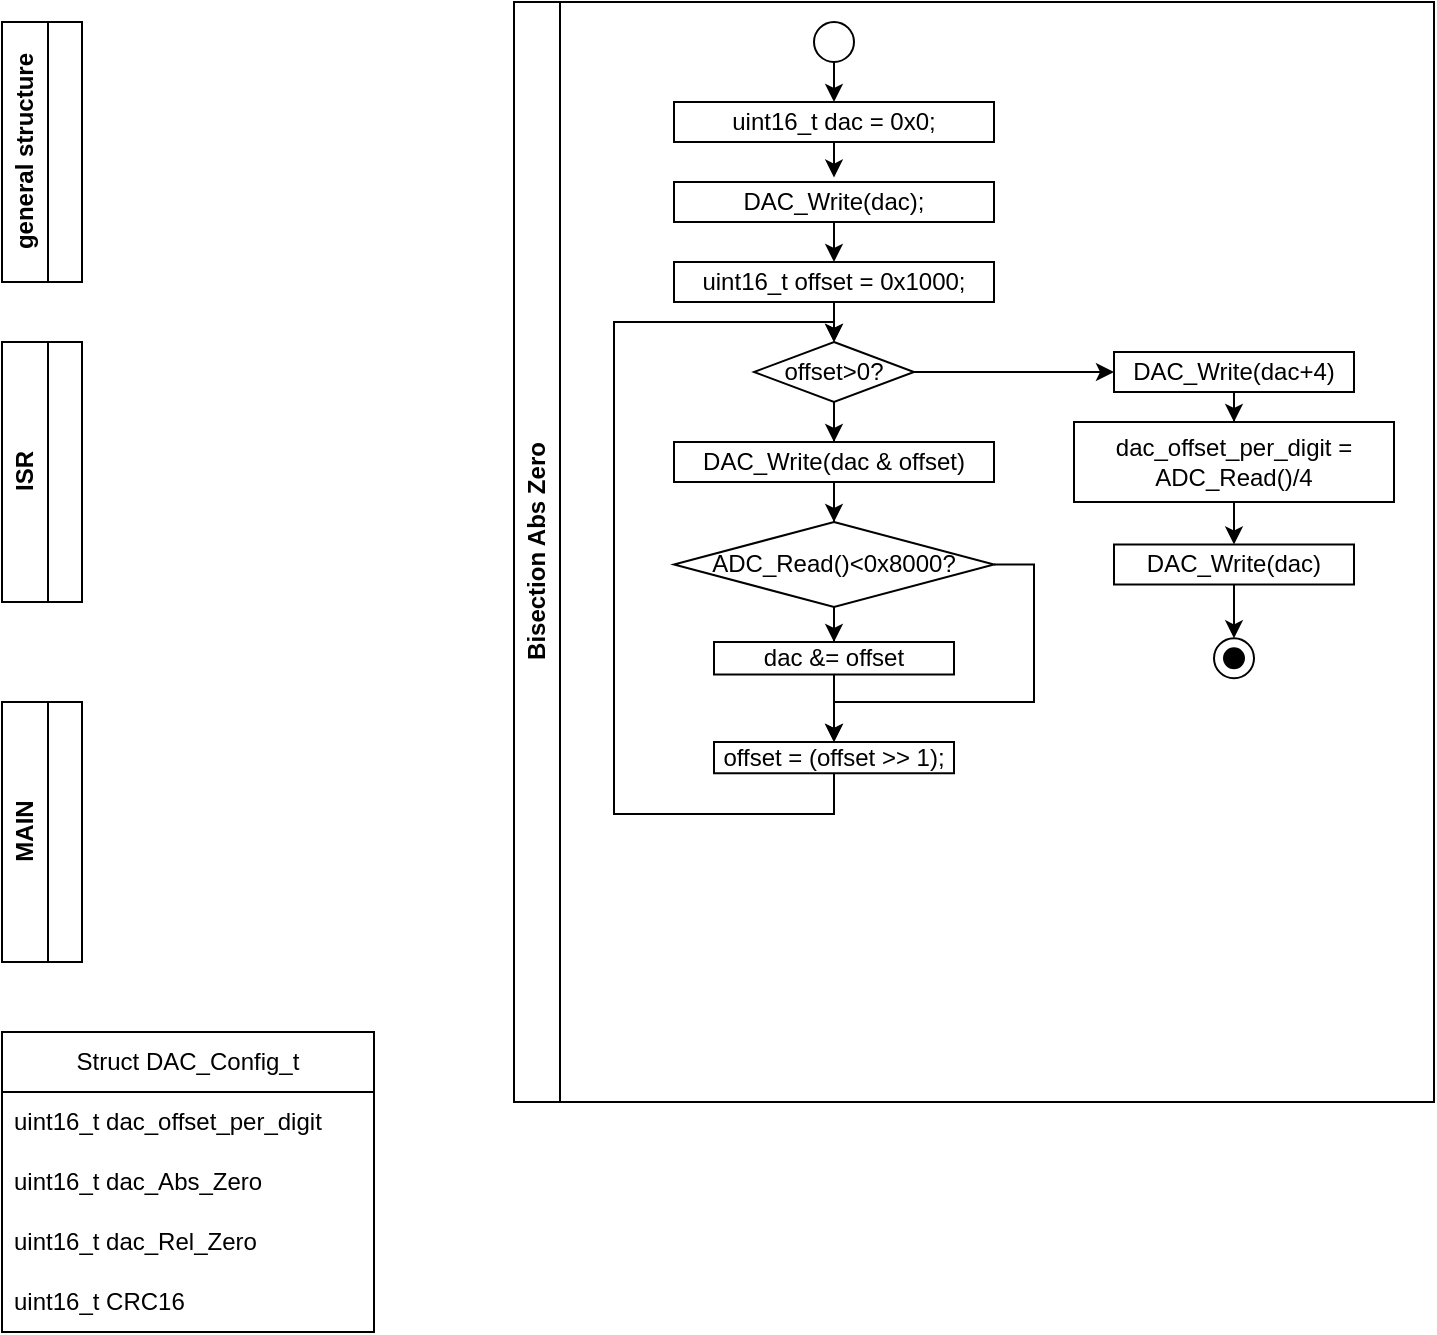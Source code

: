 <mxfile version="21.6.8" type="device">
  <diagram name="Seite-1" id="0xRWrOWs2Q22p2dFtw91">
    <mxGraphModel dx="1728" dy="998" grid="1" gridSize="10" guides="1" tooltips="1" connect="1" arrows="1" fold="1" page="1" pageScale="1" pageWidth="827" pageHeight="1169" math="0" shadow="0">
      <root>
        <mxCell id="0" />
        <mxCell id="1" parent="0" />
        <mxCell id="giKhaPo_mACQfktI18R5-3" value="general structure" style="swimlane;horizontal=0;whiteSpace=wrap;html=1;" vertex="1" collapsed="1" parent="1">
          <mxGeometry x="14" y="80" width="40" height="130" as="geometry">
            <mxRectangle x="14" y="80" width="570" height="484" as="alternateBounds" />
          </mxGeometry>
        </mxCell>
        <mxCell id="B66Gg8gdmocd1PTKvk_F-1" value="" style="ellipse;whiteSpace=wrap;html=1;" parent="giKhaPo_mACQfktI18R5-3" vertex="1">
          <mxGeometry x="116" y="19" width="20" height="20" as="geometry" />
        </mxCell>
        <mxCell id="B66Gg8gdmocd1PTKvk_F-2" value="" style="endArrow=none;html=1;rounded=0;entryX=0.5;entryY=1;entryDx=0;entryDy=0;exitX=0.5;exitY=0;exitDx=0;exitDy=0;" parent="giKhaPo_mACQfktI18R5-3" source="B66Gg8gdmocd1PTKvk_F-9" target="B66Gg8gdmocd1PTKvk_F-1" edge="1">
          <mxGeometry width="50" height="50" relative="1" as="geometry">
            <mxPoint x="126" y="389" as="sourcePoint" />
            <mxPoint x="226" y="69" as="targetPoint" />
          </mxGeometry>
        </mxCell>
        <mxCell id="B66Gg8gdmocd1PTKvk_F-3" value="HAL_Init()" style="rounded=0;whiteSpace=wrap;html=1;" parent="giKhaPo_mACQfktI18R5-3" vertex="1">
          <mxGeometry x="46" y="69" width="160" height="20" as="geometry" />
        </mxCell>
        <mxCell id="B66Gg8gdmocd1PTKvk_F-4" value="&amp;nbsp;SystemClock_Config()" style="rounded=0;whiteSpace=wrap;html=1;" parent="giKhaPo_mACQfktI18R5-3" vertex="1">
          <mxGeometry x="46" y="137" width="160" height="20" as="geometry" />
        </mxCell>
        <mxCell id="B66Gg8gdmocd1PTKvk_F-5" value="MX_GPIO_Init()" style="rounded=0;whiteSpace=wrap;html=1;" parent="giKhaPo_mACQfktI18R5-3" vertex="1">
          <mxGeometry x="46" y="205" width="160" height="20" as="geometry" />
        </mxCell>
        <mxCell id="B66Gg8gdmocd1PTKvk_F-6" value="MX_ADC_Init()" style="rounded=0;whiteSpace=wrap;html=1;" parent="giKhaPo_mACQfktI18R5-3" vertex="1">
          <mxGeometry x="46" y="273" width="160" height="20" as="geometry" />
        </mxCell>
        <mxCell id="B66Gg8gdmocd1PTKvk_F-8" value="MX_SPI1_Init()" style="rounded=0;whiteSpace=wrap;html=1;" parent="giKhaPo_mACQfktI18R5-3" vertex="1">
          <mxGeometry x="46" y="341" width="160" height="20" as="geometry" />
        </mxCell>
        <mxCell id="B66Gg8gdmocd1PTKvk_F-9" value="" style="ellipse;whiteSpace=wrap;html=1;" parent="giKhaPo_mACQfktI18R5-3" vertex="1">
          <mxGeometry x="116" y="464" width="20" height="20" as="geometry" />
        </mxCell>
        <mxCell id="B66Gg8gdmocd1PTKvk_F-10" value="" style="ellipse;whiteSpace=wrap;html=1;fillStyle=solid;fillColor=#000000;" parent="giKhaPo_mACQfktI18R5-3" vertex="1">
          <mxGeometry x="121" y="469" width="10" height="10" as="geometry" />
        </mxCell>
        <mxCell id="B66Gg8gdmocd1PTKvk_F-11" value="" style="endArrow=none;dashed=1;html=1;rounded=0;" parent="giKhaPo_mACQfktI18R5-3" edge="1">
          <mxGeometry width="50" height="50" relative="1" as="geometry">
            <mxPoint x="216" y="209" as="sourcePoint" />
            <mxPoint x="366" y="209" as="targetPoint" />
          </mxGeometry>
        </mxCell>
        <mxCell id="B66Gg8gdmocd1PTKvk_F-12" value="&lt;h1&gt;EXTI für Button (GPIO A10)&lt;/h1&gt;&lt;p&gt;Wakeup-source GPIO, Callback Buttonhandler&lt;/p&gt;" style="text;html=1;strokeColor=none;fillColor=none;spacing=5;spacingTop=-20;whiteSpace=wrap;overflow=hidden;rounded=0;" parent="giKhaPo_mACQfktI18R5-3" vertex="1">
          <mxGeometry x="380" y="189" width="190" height="120" as="geometry" />
        </mxCell>
        <mxCell id="B66Gg8gdmocd1PTKvk_F-13" value="Enter_Sleep_Mode()" style="rounded=0;whiteSpace=wrap;html=1;" parent="giKhaPo_mACQfktI18R5-3" vertex="1">
          <mxGeometry x="46" y="409" width="160" height="20" as="geometry" />
        </mxCell>
        <mxCell id="giKhaPo_mACQfktI18R5-4" value="ISR" style="swimlane;horizontal=0;whiteSpace=wrap;html=1;" vertex="1" collapsed="1" parent="1">
          <mxGeometry x="14" y="240" width="40" height="130" as="geometry">
            <mxRectangle x="14" y="240" width="296" height="300" as="alternateBounds" />
          </mxGeometry>
        </mxCell>
        <mxCell id="giKhaPo_mACQfktI18R5-18" value="" style="ellipse;whiteSpace=wrap;html=1;" vertex="1" parent="giKhaPo_mACQfktI18R5-4">
          <mxGeometry x="176" y="20" width="20" height="20" as="geometry" />
        </mxCell>
        <mxCell id="giKhaPo_mACQfktI18R5-19" value="" style="ellipse;whiteSpace=wrap;html=1;" vertex="1" parent="giKhaPo_mACQfktI18R5-4">
          <mxGeometry x="176" y="260" width="20" height="20" as="geometry" />
        </mxCell>
        <mxCell id="giKhaPo_mACQfktI18R5-20" value="" style="ellipse;whiteSpace=wrap;html=1;fillStyle=solid;fillColor=#000000;" vertex="1" parent="giKhaPo_mACQfktI18R5-4">
          <mxGeometry x="181" y="265" width="10" height="10" as="geometry" />
        </mxCell>
        <mxCell id="giKhaPo_mACQfktI18R5-24" value="" style="endArrow=none;html=1;rounded=0;entryX=0.5;entryY=1;entryDx=0;entryDy=0;exitX=0.5;exitY=0;exitDx=0;exitDy=0;" edge="1" parent="giKhaPo_mACQfktI18R5-4" source="giKhaPo_mACQfktI18R5-19" target="giKhaPo_mACQfktI18R5-18">
          <mxGeometry width="50" height="50" relative="1" as="geometry">
            <mxPoint x="246" y="160" as="sourcePoint" />
            <mxPoint x="296" y="110" as="targetPoint" />
          </mxGeometry>
        </mxCell>
        <mxCell id="giKhaPo_mACQfktI18R5-21" value="Enqueue_Event()" style="rounded=0;whiteSpace=wrap;html=1;" vertex="1" parent="giKhaPo_mACQfktI18R5-4">
          <mxGeometry x="101" y="70" width="170" height="30" as="geometry" />
        </mxCell>
        <mxCell id="giKhaPo_mACQfktI18R5-22" value="Disable_Sleep_Mode()" style="rounded=0;whiteSpace=wrap;html=1;" vertex="1" parent="giKhaPo_mACQfktI18R5-4">
          <mxGeometry x="101" y="140" width="170" height="30" as="geometry" />
        </mxCell>
        <mxCell id="giKhaPo_mACQfktI18R5-23" value="Clear_NVIC()" style="rounded=0;whiteSpace=wrap;html=1;" vertex="1" parent="giKhaPo_mACQfktI18R5-4">
          <mxGeometry x="101" y="210" width="170" height="30" as="geometry" />
        </mxCell>
        <mxCell id="giKhaPo_mACQfktI18R5-25" value="MAIN" style="swimlane;horizontal=0;whiteSpace=wrap;html=1;" vertex="1" collapsed="1" parent="1">
          <mxGeometry x="14" y="420" width="40" height="130" as="geometry">
            <mxRectangle x="14" y="420" width="596" height="440" as="alternateBounds" />
          </mxGeometry>
        </mxCell>
        <mxCell id="giKhaPo_mACQfktI18R5-26" value="" style="ellipse;whiteSpace=wrap;html=1;" vertex="1" parent="giKhaPo_mACQfktI18R5-25">
          <mxGeometry x="176" y="20" width="20" height="20" as="geometry" />
        </mxCell>
        <mxCell id="giKhaPo_mACQfktI18R5-27" value="" style="ellipse;whiteSpace=wrap;html=1;" vertex="1" parent="giKhaPo_mACQfktI18R5-25">
          <mxGeometry x="373" y="410" width="20" height="20" as="geometry" />
        </mxCell>
        <mxCell id="giKhaPo_mACQfktI18R5-28" value="" style="ellipse;whiteSpace=wrap;html=1;fillStyle=solid;fillColor=#000000;direction=south;" vertex="1" parent="giKhaPo_mACQfktI18R5-25">
          <mxGeometry x="378" y="415" width="10" height="10" as="geometry" />
        </mxCell>
        <mxCell id="giKhaPo_mACQfktI18R5-29" value="" style="endArrow=none;html=1;rounded=0;entryX=0.5;entryY=1;entryDx=0;entryDy=0;exitX=0.5;exitY=0;exitDx=0;exitDy=0;" edge="1" parent="giKhaPo_mACQfktI18R5-25" source="giKhaPo_mACQfktI18R5-41" target="giKhaPo_mACQfktI18R5-26">
          <mxGeometry width="50" height="50" relative="1" as="geometry">
            <mxPoint x="246" y="160" as="sourcePoint" />
            <mxPoint x="296" y="110" as="targetPoint" />
          </mxGeometry>
        </mxCell>
        <mxCell id="giKhaPo_mACQfktI18R5-33" value="evt = Dequeue_Event()" style="rounded=0;whiteSpace=wrap;html=1;" vertex="1" parent="giKhaPo_mACQfktI18R5-25">
          <mxGeometry x="96" y="70" width="184" height="20" as="geometry" />
        </mxCell>
        <mxCell id="giKhaPo_mACQfktI18R5-34" value="evt != NULL?" style="rhombus;whiteSpace=wrap;html=1;" vertex="1" parent="giKhaPo_mACQfktI18R5-25">
          <mxGeometry x="132" y="124" width="108" height="40" as="geometry" />
        </mxCell>
        <mxCell id="giKhaPo_mACQfktI18R5-36" style="edgeStyle=orthogonalEdgeStyle;rounded=0;orthogonalLoop=1;jettySize=auto;html=1;exitX=0.5;exitY=0;exitDx=0;exitDy=0;entryX=1;entryY=0.5;entryDx=0;entryDy=0;endArrow=none;endFill=0;" edge="1" parent="giKhaPo_mACQfktI18R5-25" source="giKhaPo_mACQfktI18R5-35" target="giKhaPo_mACQfktI18R5-34">
          <mxGeometry relative="1" as="geometry" />
        </mxCell>
        <mxCell id="giKhaPo_mACQfktI18R5-35" value="Enter_Sleep_Mode()" style="rounded=0;whiteSpace=wrap;html=1;" vertex="1" parent="giKhaPo_mACQfktI18R5-25">
          <mxGeometry x="320" y="200" width="126" height="20" as="geometry" />
        </mxCell>
        <mxCell id="giKhaPo_mACQfktI18R5-40" style="edgeStyle=orthogonalEdgeStyle;rounded=0;orthogonalLoop=1;jettySize=auto;html=1;exitX=0.5;exitY=0;exitDx=0;exitDy=0;entryX=0.5;entryY=1;entryDx=0;entryDy=0;endArrow=none;endFill=0;" edge="1" parent="giKhaPo_mACQfktI18R5-25" source="giKhaPo_mACQfktI18R5-37" target="giKhaPo_mACQfktI18R5-35">
          <mxGeometry relative="1" as="geometry" />
        </mxCell>
        <mxCell id="giKhaPo_mACQfktI18R5-37" value="" style="ellipse;whiteSpace=wrap;html=1;" vertex="1" parent="giKhaPo_mACQfktI18R5-25">
          <mxGeometry x="373" y="240" width="20" height="20" as="geometry" />
        </mxCell>
        <mxCell id="giKhaPo_mACQfktI18R5-38" value="" style="ellipse;whiteSpace=wrap;html=1;fillStyle=solid;fillColor=#000000;direction=south;" vertex="1" parent="giKhaPo_mACQfktI18R5-25">
          <mxGeometry x="378" y="245" width="10" height="10" as="geometry" />
        </mxCell>
        <mxCell id="giKhaPo_mACQfktI18R5-41" value="button_Duration = 0" style="rounded=0;whiteSpace=wrap;html=1;" vertex="1" parent="giKhaPo_mACQfktI18R5-25">
          <mxGeometry x="94" y="200" width="184" height="20" as="geometry" />
        </mxCell>
        <mxCell id="giKhaPo_mACQfktI18R5-42" value="" style="endArrow=none;html=1;rounded=0;entryX=0.5;entryY=1;entryDx=0;entryDy=0;exitX=0.5;exitY=0;exitDx=0;exitDy=0;" edge="1" parent="giKhaPo_mACQfktI18R5-25" source="giKhaPo_mACQfktI18R5-45" target="giKhaPo_mACQfktI18R5-41">
          <mxGeometry width="50" height="50" relative="1" as="geometry">
            <mxPoint x="200" y="880" as="sourcePoint" />
            <mxPoint x="200" y="460" as="targetPoint" />
          </mxGeometry>
        </mxCell>
        <mxCell id="giKhaPo_mACQfktI18R5-48" style="edgeStyle=orthogonalEdgeStyle;rounded=0;orthogonalLoop=1;jettySize=auto;html=1;exitX=1;exitY=0.5;exitDx=0;exitDy=0;entryX=0.5;entryY=0;entryDx=0;entryDy=0;endArrow=none;endFill=0;" edge="1" parent="giKhaPo_mACQfktI18R5-25" source="giKhaPo_mACQfktI18R5-43" target="giKhaPo_mACQfktI18R5-47">
          <mxGeometry relative="1" as="geometry" />
        </mxCell>
        <mxCell id="giKhaPo_mACQfktI18R5-43" value="Button_Pressed()?" style="rhombus;whiteSpace=wrap;html=1;" vertex="1" parent="giKhaPo_mACQfktI18R5-25">
          <mxGeometry x="112" y="260" width="148" height="40" as="geometry" />
        </mxCell>
        <mxCell id="giKhaPo_mACQfktI18R5-44" value="button_Duration ++" style="rounded=0;whiteSpace=wrap;html=1;" vertex="1" parent="giKhaPo_mACQfktI18R5-25">
          <mxGeometry x="94" y="320" width="184" height="20" as="geometry" />
        </mxCell>
        <mxCell id="giKhaPo_mACQfktI18R5-46" style="edgeStyle=orthogonalEdgeStyle;rounded=0;orthogonalLoop=1;jettySize=auto;html=1;exitX=0.5;exitY=1;exitDx=0;exitDy=0;entryX=0.5;entryY=0;entryDx=0;entryDy=0;endArrow=none;endFill=0;" edge="1" parent="giKhaPo_mACQfktI18R5-25" source="giKhaPo_mACQfktI18R5-45" target="giKhaPo_mACQfktI18R5-43">
          <mxGeometry relative="1" as="geometry">
            <Array as="points">
              <mxPoint x="186" y="400" />
              <mxPoint x="66" y="400" />
              <mxPoint x="66" y="240" />
              <mxPoint x="186" y="240" />
            </Array>
          </mxGeometry>
        </mxCell>
        <mxCell id="giKhaPo_mACQfktI18R5-45" value="Delay()" style="rounded=0;whiteSpace=wrap;html=1;" vertex="1" parent="giKhaPo_mACQfktI18R5-25">
          <mxGeometry x="94" y="360" width="184" height="20" as="geometry" />
        </mxCell>
        <mxCell id="giKhaPo_mACQfktI18R5-49" style="edgeStyle=orthogonalEdgeStyle;rounded=0;orthogonalLoop=1;jettySize=auto;html=1;exitX=0.5;exitY=1;exitDx=0;exitDy=0;entryX=0.5;entryY=0;entryDx=0;entryDy=0;endArrow=none;endFill=0;" edge="1" parent="giKhaPo_mACQfktI18R5-25" source="giKhaPo_mACQfktI18R5-47" target="giKhaPo_mACQfktI18R5-27">
          <mxGeometry relative="1" as="geometry" />
        </mxCell>
        <mxCell id="giKhaPo_mACQfktI18R5-47" value="Handle_Button(button_Duration)" style="rounded=0;whiteSpace=wrap;html=1;" vertex="1" parent="giKhaPo_mACQfktI18R5-25">
          <mxGeometry x="290" y="320" width="186" height="20" as="geometry" />
        </mxCell>
        <mxCell id="giKhaPo_mACQfktI18R5-51" value="Enter_Sleep_Mode()" style="rounded=0;whiteSpace=wrap;html=1;" vertex="1" parent="giKhaPo_mACQfktI18R5-25">
          <mxGeometry x="320" y="360" width="126" height="20" as="geometry" />
        </mxCell>
        <mxCell id="giKhaPo_mACQfktI18R5-52" value="Button Duration über Polling, da CPU nicht andersweitig benötigt wird.&lt;br&gt;Alternativ: Interrupt auf Change statt Rising Edge, Dauer über SysTicks" style="text;html=1;strokeColor=none;fillColor=none;align=left;verticalAlign=middle;whiteSpace=wrap;rounded=0;" vertex="1" parent="giKhaPo_mACQfktI18R5-25">
          <mxGeometry x="373" y="20" width="187" height="100" as="geometry" />
        </mxCell>
        <mxCell id="giKhaPo_mACQfktI18R5-53" value="Struct DAC_Config_t" style="swimlane;fontStyle=0;childLayout=stackLayout;horizontal=1;startSize=30;horizontalStack=0;resizeParent=1;resizeParentMax=0;resizeLast=0;collapsible=1;marginBottom=0;whiteSpace=wrap;html=1;" vertex="1" parent="1">
          <mxGeometry x="14" y="585" width="186" height="150" as="geometry" />
        </mxCell>
        <mxCell id="giKhaPo_mACQfktI18R5-54" value="uint16_t dac_offset_per_digit" style="text;strokeColor=none;fillColor=none;align=left;verticalAlign=middle;spacingLeft=4;spacingRight=4;overflow=hidden;points=[[0,0.5],[1,0.5]];portConstraint=eastwest;rotatable=0;whiteSpace=wrap;html=1;" vertex="1" parent="giKhaPo_mACQfktI18R5-53">
          <mxGeometry y="30" width="186" height="30" as="geometry" />
        </mxCell>
        <mxCell id="giKhaPo_mACQfktI18R5-55" value="uint16_t dac_Abs_Zero" style="text;strokeColor=none;fillColor=none;align=left;verticalAlign=middle;spacingLeft=4;spacingRight=4;overflow=hidden;points=[[0,0.5],[1,0.5]];portConstraint=eastwest;rotatable=0;whiteSpace=wrap;html=1;" vertex="1" parent="giKhaPo_mACQfktI18R5-53">
          <mxGeometry y="60" width="186" height="30" as="geometry" />
        </mxCell>
        <mxCell id="giKhaPo_mACQfktI18R5-56" value="uint16_t dac_Rel_Zero" style="text;strokeColor=none;fillColor=none;align=left;verticalAlign=middle;spacingLeft=4;spacingRight=4;overflow=hidden;points=[[0,0.5],[1,0.5]];portConstraint=eastwest;rotatable=0;whiteSpace=wrap;html=1;" vertex="1" parent="giKhaPo_mACQfktI18R5-53">
          <mxGeometry y="90" width="186" height="30" as="geometry" />
        </mxCell>
        <mxCell id="giKhaPo_mACQfktI18R5-102" value="uint16_t CRC16" style="text;strokeColor=none;fillColor=none;align=left;verticalAlign=middle;spacingLeft=4;spacingRight=4;overflow=hidden;points=[[0,0.5],[1,0.5]];portConstraint=eastwest;rotatable=0;whiteSpace=wrap;html=1;" vertex="1" parent="giKhaPo_mACQfktI18R5-53">
          <mxGeometry y="120" width="186" height="30" as="geometry" />
        </mxCell>
        <mxCell id="giKhaPo_mACQfktI18R5-61" value="Bisection Abs Zero" style="swimlane;horizontal=0;whiteSpace=wrap;html=1;" vertex="1" parent="1">
          <mxGeometry x="270" y="70" width="460" height="550" as="geometry" />
        </mxCell>
        <mxCell id="giKhaPo_mACQfktI18R5-91" style="edgeStyle=orthogonalEdgeStyle;rounded=0;orthogonalLoop=1;jettySize=auto;html=1;exitX=0.5;exitY=1;exitDx=0;exitDy=0;entryX=0.5;entryY=0;entryDx=0;entryDy=0;" edge="1" parent="giKhaPo_mACQfktI18R5-61" source="giKhaPo_mACQfktI18R5-66" target="giKhaPo_mACQfktI18R5-68">
          <mxGeometry relative="1" as="geometry" />
        </mxCell>
        <mxCell id="giKhaPo_mACQfktI18R5-66" value="" style="ellipse;whiteSpace=wrap;html=1;" vertex="1" parent="giKhaPo_mACQfktI18R5-61">
          <mxGeometry x="150" y="10" width="20" height="20" as="geometry" />
        </mxCell>
        <mxCell id="giKhaPo_mACQfktI18R5-90" style="edgeStyle=orthogonalEdgeStyle;rounded=0;orthogonalLoop=1;jettySize=auto;html=1;exitX=0.5;exitY=1;exitDx=0;exitDy=0;entryX=0.5;entryY=-0.11;entryDx=0;entryDy=0;entryPerimeter=0;" edge="1" parent="giKhaPo_mACQfktI18R5-61" source="giKhaPo_mACQfktI18R5-68" target="giKhaPo_mACQfktI18R5-69">
          <mxGeometry relative="1" as="geometry" />
        </mxCell>
        <mxCell id="giKhaPo_mACQfktI18R5-68" value="uint16_t dac = 0x0;" style="rounded=0;whiteSpace=wrap;html=1;" vertex="1" parent="giKhaPo_mACQfktI18R5-61">
          <mxGeometry x="80" y="50" width="160" height="20" as="geometry" />
        </mxCell>
        <mxCell id="giKhaPo_mACQfktI18R5-88" style="edgeStyle=orthogonalEdgeStyle;rounded=0;orthogonalLoop=1;jettySize=auto;html=1;exitX=0.5;exitY=1;exitDx=0;exitDy=0;entryX=0.5;entryY=0;entryDx=0;entryDy=0;" edge="1" parent="giKhaPo_mACQfktI18R5-61" source="giKhaPo_mACQfktI18R5-69" target="giKhaPo_mACQfktI18R5-70">
          <mxGeometry relative="1" as="geometry" />
        </mxCell>
        <mxCell id="giKhaPo_mACQfktI18R5-69" value="DAC_Write(dac);" style="rounded=0;whiteSpace=wrap;html=1;" vertex="1" parent="giKhaPo_mACQfktI18R5-61">
          <mxGeometry x="80" y="90" width="160" height="20" as="geometry" />
        </mxCell>
        <mxCell id="giKhaPo_mACQfktI18R5-87" style="edgeStyle=orthogonalEdgeStyle;rounded=0;orthogonalLoop=1;jettySize=auto;html=1;exitX=0.5;exitY=1;exitDx=0;exitDy=0;entryX=0.5;entryY=0;entryDx=0;entryDy=0;" edge="1" parent="giKhaPo_mACQfktI18R5-61" source="giKhaPo_mACQfktI18R5-70" target="giKhaPo_mACQfktI18R5-71">
          <mxGeometry relative="1" as="geometry" />
        </mxCell>
        <mxCell id="giKhaPo_mACQfktI18R5-70" value="uint16_t offset = 0x1000;" style="rounded=0;whiteSpace=wrap;html=1;" vertex="1" parent="giKhaPo_mACQfktI18R5-61">
          <mxGeometry x="80" y="130" width="160" height="20" as="geometry" />
        </mxCell>
        <mxCell id="giKhaPo_mACQfktI18R5-73" value="" style="edgeStyle=orthogonalEdgeStyle;rounded=0;orthogonalLoop=1;jettySize=auto;html=1;" edge="1" parent="giKhaPo_mACQfktI18R5-61" source="giKhaPo_mACQfktI18R5-71" target="giKhaPo_mACQfktI18R5-72">
          <mxGeometry relative="1" as="geometry" />
        </mxCell>
        <mxCell id="giKhaPo_mACQfktI18R5-96" value="" style="edgeStyle=orthogonalEdgeStyle;rounded=0;orthogonalLoop=1;jettySize=auto;html=1;" edge="1" parent="giKhaPo_mACQfktI18R5-61" source="giKhaPo_mACQfktI18R5-71" target="giKhaPo_mACQfktI18R5-95">
          <mxGeometry relative="1" as="geometry" />
        </mxCell>
        <mxCell id="giKhaPo_mACQfktI18R5-71" value="offset&amp;gt;0?" style="rhombus;whiteSpace=wrap;html=1;" vertex="1" parent="giKhaPo_mACQfktI18R5-61">
          <mxGeometry x="120" y="170" width="80" height="30" as="geometry" />
        </mxCell>
        <mxCell id="giKhaPo_mACQfktI18R5-80" value="" style="edgeStyle=orthogonalEdgeStyle;rounded=0;orthogonalLoop=1;jettySize=auto;html=1;" edge="1" parent="giKhaPo_mACQfktI18R5-61" source="giKhaPo_mACQfktI18R5-72" target="giKhaPo_mACQfktI18R5-79">
          <mxGeometry relative="1" as="geometry" />
        </mxCell>
        <mxCell id="giKhaPo_mACQfktI18R5-72" value="DAC_Write(dac &amp;amp; offset)" style="whiteSpace=wrap;html=1;" vertex="1" parent="giKhaPo_mACQfktI18R5-61">
          <mxGeometry x="80" y="220" width="160" height="20" as="geometry" />
        </mxCell>
        <mxCell id="giKhaPo_mACQfktI18R5-82" value="" style="edgeStyle=orthogonalEdgeStyle;rounded=0;orthogonalLoop=1;jettySize=auto;html=1;" edge="1" parent="giKhaPo_mACQfktI18R5-61" source="giKhaPo_mACQfktI18R5-79" target="giKhaPo_mACQfktI18R5-81">
          <mxGeometry relative="1" as="geometry" />
        </mxCell>
        <mxCell id="giKhaPo_mACQfktI18R5-86" style="edgeStyle=orthogonalEdgeStyle;rounded=0;orthogonalLoop=1;jettySize=auto;html=1;exitX=1;exitY=0.5;exitDx=0;exitDy=0;entryX=0.5;entryY=0;entryDx=0;entryDy=0;" edge="1" parent="giKhaPo_mACQfktI18R5-61" source="giKhaPo_mACQfktI18R5-79" target="giKhaPo_mACQfktI18R5-83">
          <mxGeometry relative="1" as="geometry">
            <Array as="points">
              <mxPoint x="260" y="281" />
              <mxPoint x="260" y="350" />
              <mxPoint x="160" y="350" />
            </Array>
          </mxGeometry>
        </mxCell>
        <mxCell id="giKhaPo_mACQfktI18R5-79" value="ADC_Read()&amp;lt;0x8000?" style="rhombus;whiteSpace=wrap;html=1;" vertex="1" parent="giKhaPo_mACQfktI18R5-61">
          <mxGeometry x="80" y="260" width="160" height="42.5" as="geometry" />
        </mxCell>
        <mxCell id="giKhaPo_mACQfktI18R5-84" value="" style="edgeStyle=orthogonalEdgeStyle;rounded=0;orthogonalLoop=1;jettySize=auto;html=1;" edge="1" parent="giKhaPo_mACQfktI18R5-61" source="giKhaPo_mACQfktI18R5-81" target="giKhaPo_mACQfktI18R5-83">
          <mxGeometry relative="1" as="geometry" />
        </mxCell>
        <mxCell id="giKhaPo_mACQfktI18R5-81" value="dac &amp;amp;= offset" style="whiteSpace=wrap;html=1;" vertex="1" parent="giKhaPo_mACQfktI18R5-61">
          <mxGeometry x="100" y="320" width="120" height="16.25" as="geometry" />
        </mxCell>
        <mxCell id="giKhaPo_mACQfktI18R5-92" style="edgeStyle=orthogonalEdgeStyle;rounded=0;orthogonalLoop=1;jettySize=auto;html=1;exitX=0.5;exitY=1;exitDx=0;exitDy=0;entryX=0.5;entryY=0;entryDx=0;entryDy=0;" edge="1" parent="giKhaPo_mACQfktI18R5-61" source="giKhaPo_mACQfktI18R5-83" target="giKhaPo_mACQfktI18R5-71">
          <mxGeometry relative="1" as="geometry">
            <Array as="points">
              <mxPoint x="160" y="406" />
              <mxPoint x="50" y="406" />
              <mxPoint x="50" y="160" />
              <mxPoint x="160" y="160" />
            </Array>
          </mxGeometry>
        </mxCell>
        <mxCell id="giKhaPo_mACQfktI18R5-83" value="offset = (offset &amp;gt;&amp;gt; 1);" style="whiteSpace=wrap;html=1;" vertex="1" parent="giKhaPo_mACQfktI18R5-61">
          <mxGeometry x="100" y="370" width="120" height="15.63" as="geometry" />
        </mxCell>
        <mxCell id="giKhaPo_mACQfktI18R5-98" value="" style="edgeStyle=orthogonalEdgeStyle;rounded=0;orthogonalLoop=1;jettySize=auto;html=1;" edge="1" parent="giKhaPo_mACQfktI18R5-61" source="giKhaPo_mACQfktI18R5-95" target="giKhaPo_mACQfktI18R5-97">
          <mxGeometry relative="1" as="geometry" />
        </mxCell>
        <mxCell id="giKhaPo_mACQfktI18R5-95" value="DAC_Write(dac+4)" style="whiteSpace=wrap;html=1;" vertex="1" parent="giKhaPo_mACQfktI18R5-61">
          <mxGeometry x="300" y="175" width="120" height="20" as="geometry" />
        </mxCell>
        <mxCell id="giKhaPo_mACQfktI18R5-64" value="" style="ellipse;whiteSpace=wrap;html=1;" vertex="1" parent="giKhaPo_mACQfktI18R5-61">
          <mxGeometry x="350" y="318.13" width="20" height="20" as="geometry" />
        </mxCell>
        <mxCell id="giKhaPo_mACQfktI18R5-65" value="" style="ellipse;whiteSpace=wrap;html=1;fillStyle=solid;fillColor=#000000;direction=south;" vertex="1" parent="giKhaPo_mACQfktI18R5-61">
          <mxGeometry x="355" y="323.13" width="10" height="10" as="geometry" />
        </mxCell>
        <mxCell id="giKhaPo_mACQfktI18R5-100" value="" style="edgeStyle=orthogonalEdgeStyle;rounded=0;orthogonalLoop=1;jettySize=auto;html=1;" edge="1" parent="giKhaPo_mACQfktI18R5-61" source="giKhaPo_mACQfktI18R5-97" target="giKhaPo_mACQfktI18R5-99">
          <mxGeometry relative="1" as="geometry" />
        </mxCell>
        <mxCell id="giKhaPo_mACQfktI18R5-97" value="dac_offset_per_digit = ADC_Read()/4" style="whiteSpace=wrap;html=1;" vertex="1" parent="giKhaPo_mACQfktI18R5-61">
          <mxGeometry x="280" y="210" width="160" height="40" as="geometry" />
        </mxCell>
        <mxCell id="giKhaPo_mACQfktI18R5-101" style="edgeStyle=orthogonalEdgeStyle;rounded=0;orthogonalLoop=1;jettySize=auto;html=1;exitX=0.5;exitY=1;exitDx=0;exitDy=0;entryX=0.5;entryY=0;entryDx=0;entryDy=0;" edge="1" parent="giKhaPo_mACQfktI18R5-61" source="giKhaPo_mACQfktI18R5-99" target="giKhaPo_mACQfktI18R5-64">
          <mxGeometry relative="1" as="geometry" />
        </mxCell>
        <mxCell id="giKhaPo_mACQfktI18R5-99" value="DAC_Write(dac)" style="whiteSpace=wrap;html=1;" vertex="1" parent="giKhaPo_mACQfktI18R5-61">
          <mxGeometry x="300" y="271.25" width="120" height="20" as="geometry" />
        </mxCell>
      </root>
    </mxGraphModel>
  </diagram>
</mxfile>
